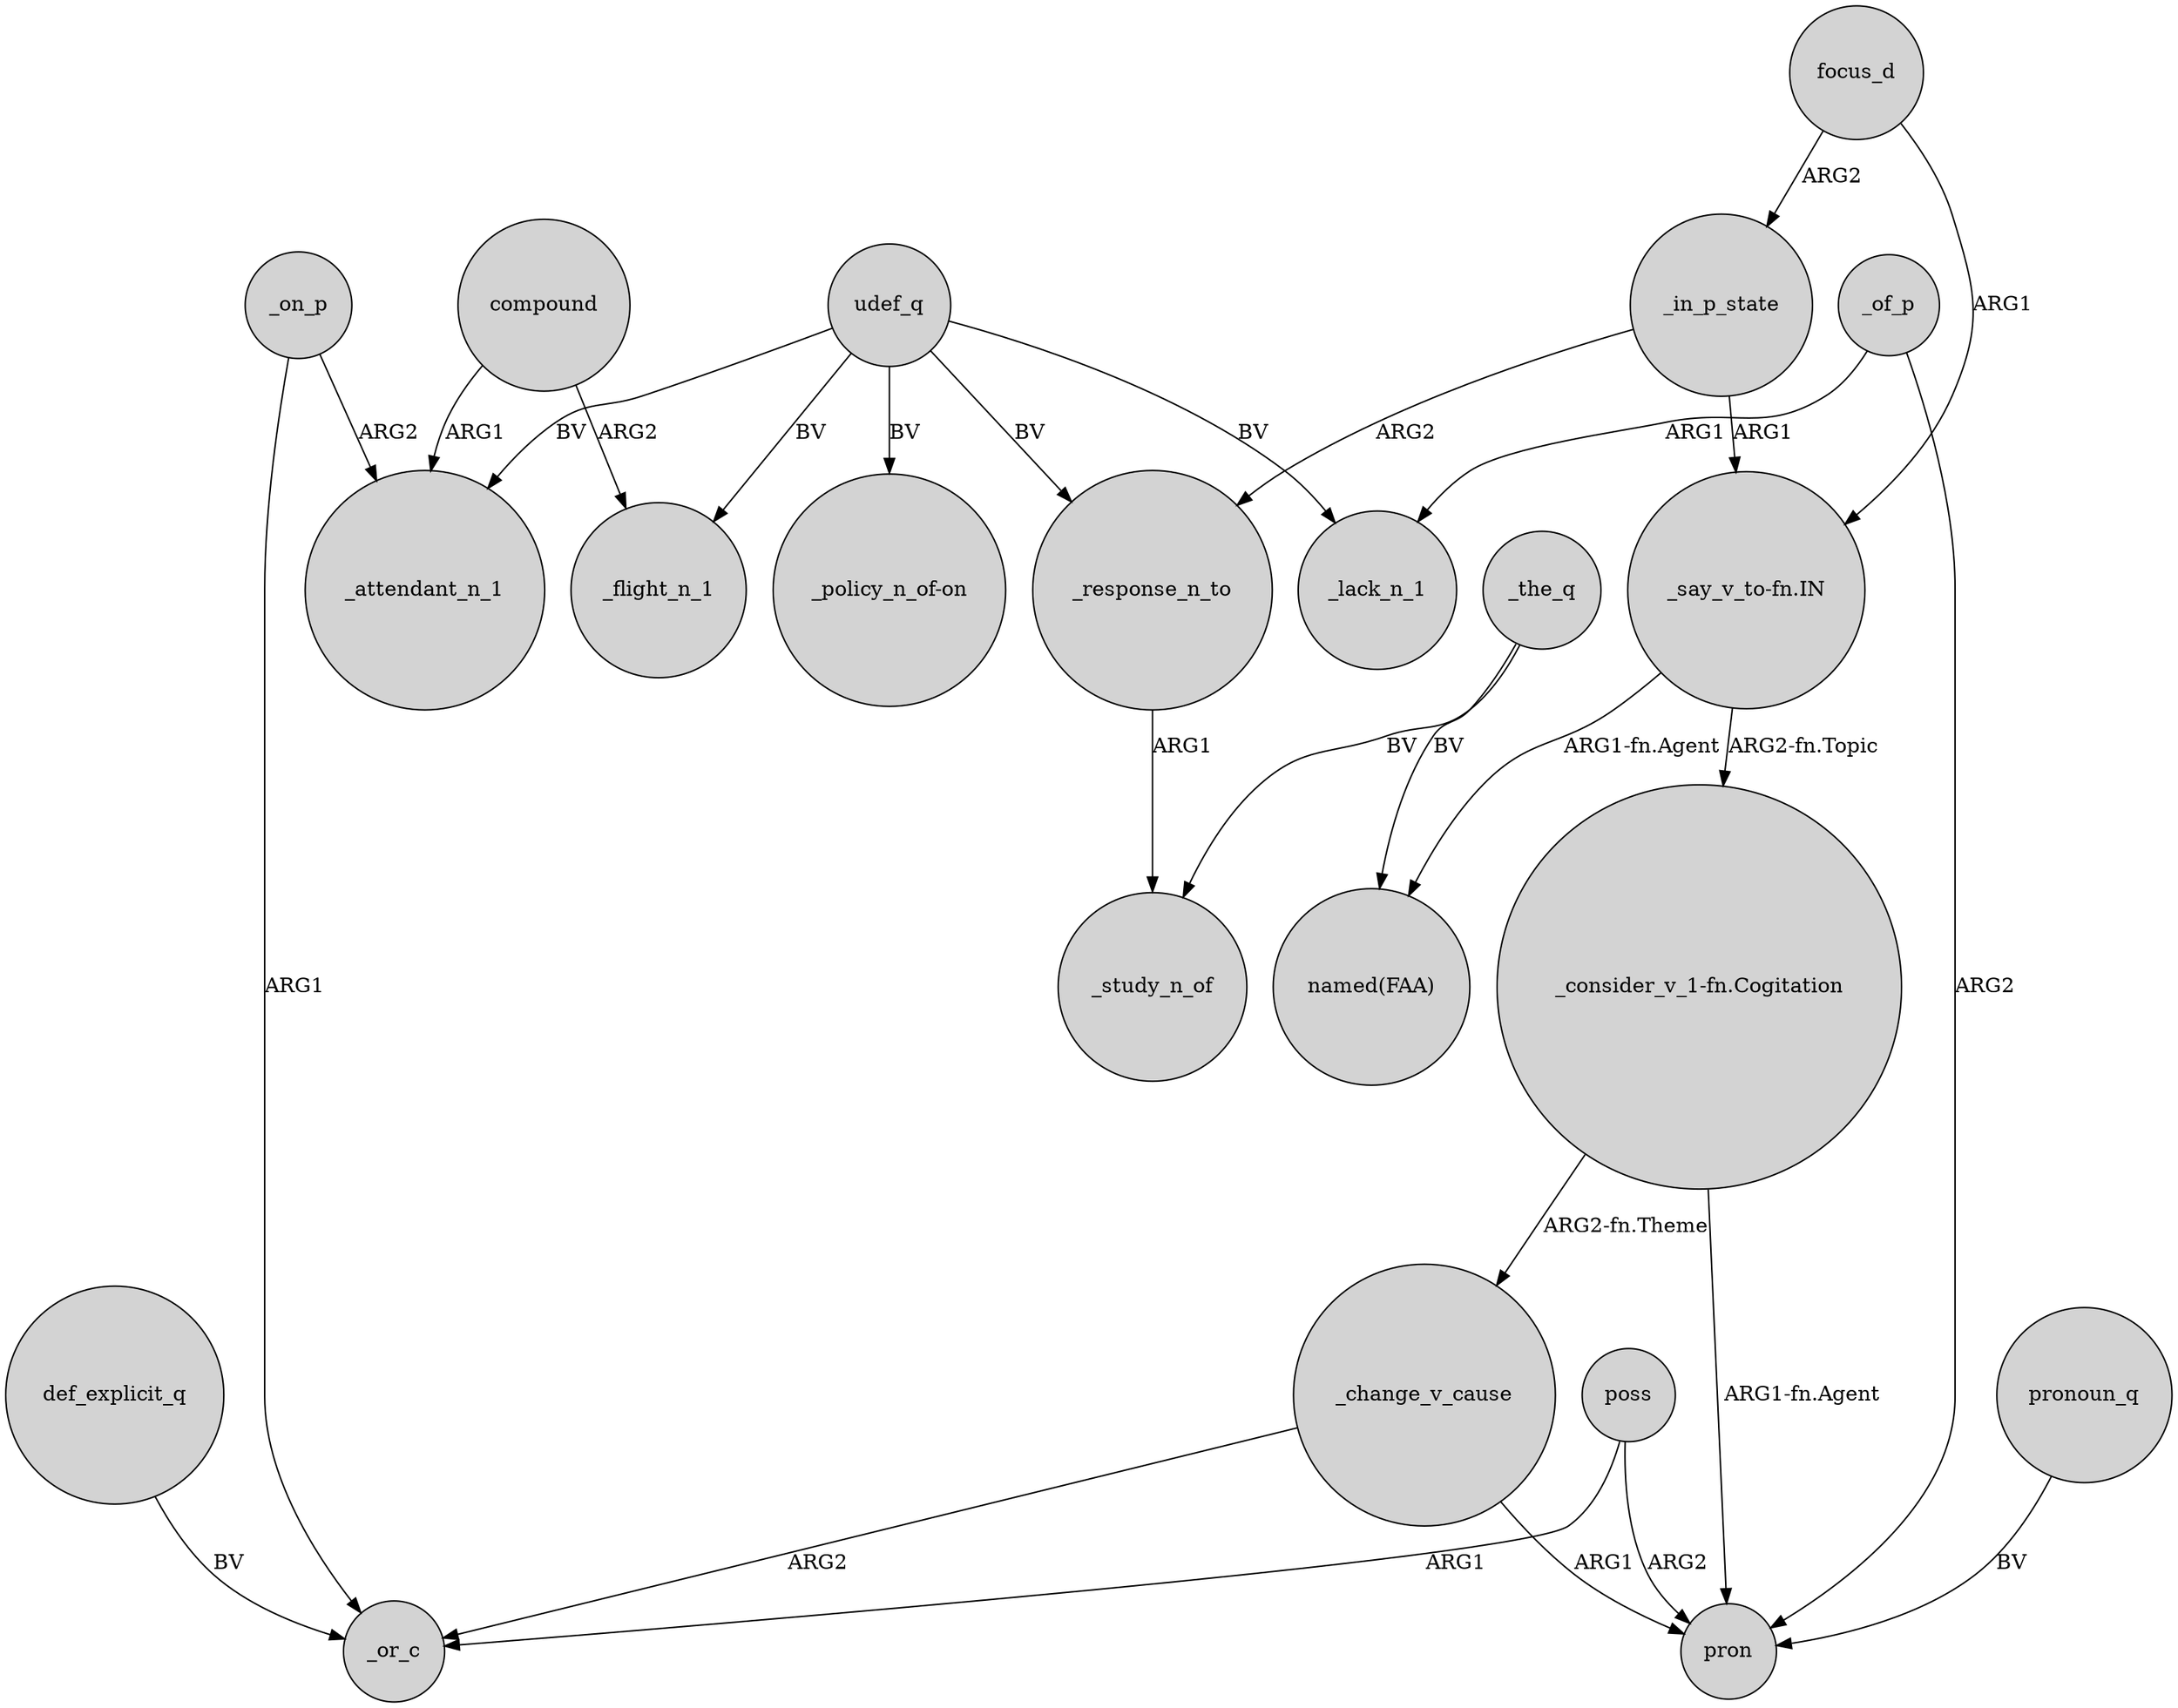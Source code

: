 digraph {
	node [shape=circle style=filled]
	_the_q -> _study_n_of [label=BV]
	_change_v_cause -> _or_c [label=ARG2]
	_on_p -> _or_c [label=ARG1]
	"_consider_v_1-fn.Cogitation" -> pron [label="ARG1-fn.Agent"]
	poss -> pron [label=ARG2]
	_of_p -> _lack_n_1 [label=ARG1]
	_in_p_state -> _response_n_to [label=ARG2]
	_the_q -> "named(FAA)" [label=BV]
	def_explicit_q -> _or_c [label=BV]
	"_consider_v_1-fn.Cogitation" -> _change_v_cause [label="ARG2-fn.Theme"]
	compound -> _flight_n_1 [label=ARG2]
	udef_q -> _flight_n_1 [label=BV]
	focus_d -> _in_p_state [label=ARG2]
	"_say_v_to-fn.IN" -> "_consider_v_1-fn.Cogitation" [label="ARG2-fn.Topic"]
	udef_q -> "_policy_n_of-on" [label=BV]
	focus_d -> "_say_v_to-fn.IN" [label=ARG1]
	pronoun_q -> pron [label=BV]
	udef_q -> _response_n_to [label=BV]
	udef_q -> _attendant_n_1 [label=BV]
	_of_p -> pron [label=ARG2]
	_change_v_cause -> pron [label=ARG1]
	udef_q -> _lack_n_1 [label=BV]
	compound -> _attendant_n_1 [label=ARG1]
	_on_p -> _attendant_n_1 [label=ARG2]
	"_say_v_to-fn.IN" -> "named(FAA)" [label="ARG1-fn.Agent"]
	_in_p_state -> "_say_v_to-fn.IN" [label=ARG1]
	_response_n_to -> _study_n_of [label=ARG1]
	poss -> _or_c [label=ARG1]
}
